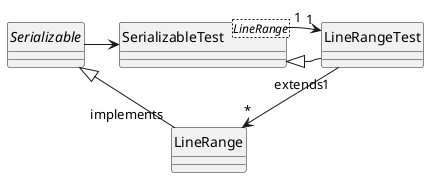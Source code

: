@startuml

hide circle

class LineRange {}
class SerializableTest<LineRange> {}
interface Serializable {}
class LineRangeTest {}

Serializable <|-- "implements" LineRange
SerializableTest <|-- "extends" LineRangeTest

Serializable -> SerializableTest
SerializableTest "1" -> "1" LineRangeTest
LineRangeTest "1" -> "*" LineRange



@enduml